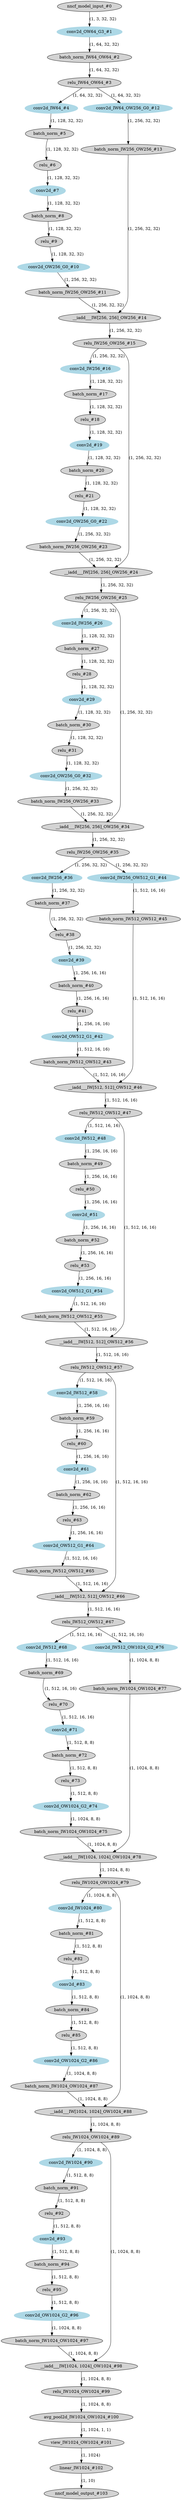 strict digraph  {
"0 /nncf_model_input_0" [id=0, label="nncf_model_input_#0", style=filled, type=nncf_model_input];
"1 ResNeXt/NNCFConv2d[conv1]/conv2d_0" [color=lightblue, id=1, label="conv2d_OW64_G3_#1", style=filled, type=conv2d];
"2 ResNeXt/NNCFBatchNorm2d[bn1]/batch_norm_0" [id=2, label="batch_norm_IW64_OW64_#2", style=filled, type=batch_norm];
"3 ResNeXt/relu_0" [id=3, label="relu_IW64_OW64_#3", style=filled, type=relu];
"4 ResNeXt/Sequential[layer1]/Block[0]/NNCFConv2d[conv1]/conv2d_0" [color=lightblue, id=4, label="conv2d_IW64_#4", style=filled, type=conv2d];
"5 ResNeXt/Sequential[layer1]/Block[0]/NNCFBatchNorm2d[bn1]/batch_norm_0" [id=5, label="batch_norm_#5", style=filled, type=batch_norm];
"6 ResNeXt/Sequential[layer1]/Block[0]/relu_0" [id=6, label="relu_#6", style=filled, type=relu];
"7 ResNeXt/Sequential[layer1]/Block[0]/NNCFConv2d[conv2]/conv2d_0" [color=lightblue, id=7, label="conv2d_#7", style=filled, type=conv2d];
"8 ResNeXt/Sequential[layer1]/Block[0]/NNCFBatchNorm2d[bn2]/batch_norm_0" [id=8, label="batch_norm_#8", style=filled, type=batch_norm];
"9 ResNeXt/Sequential[layer1]/Block[0]/relu_1" [id=9, label="relu_#9", style=filled, type=relu];
"10 ResNeXt/Sequential[layer1]/Block[0]/NNCFConv2d[conv3]/conv2d_0" [color=lightblue, id=10, label="conv2d_OW256_G0_#10", style=filled, type=conv2d];
"11 ResNeXt/Sequential[layer1]/Block[0]/NNCFBatchNorm2d[bn3]/batch_norm_0" [id=11, label="batch_norm_IW256_OW256_#11", style=filled, type=batch_norm];
"12 ResNeXt/Sequential[layer1]/Block[0]/Sequential[shortcut]/NNCFConv2d[0]/conv2d_0" [color=lightblue, id=12, label="conv2d_IW64_OW256_G0_#12", style=filled, type=conv2d];
"13 ResNeXt/Sequential[layer1]/Block[0]/Sequential[shortcut]/NNCFBatchNorm2d[1]/batch_norm_0" [id=13, label="batch_norm_IW256_OW256_#13", style=filled, type=batch_norm];
"14 ResNeXt/Sequential[layer1]/Block[0]/__iadd___0" [id=14, label="__iadd___IW[256, 256]_OW256_#14", style=filled, type=__iadd__];
"15 ResNeXt/Sequential[layer1]/Block[0]/relu_2" [id=15, label="relu_IW256_OW256_#15", style=filled, type=relu];
"16 ResNeXt/Sequential[layer1]/Block[1]/NNCFConv2d[conv1]/conv2d_0" [color=lightblue, id=16, label="conv2d_IW256_#16", style=filled, type=conv2d];
"17 ResNeXt/Sequential[layer1]/Block[1]/NNCFBatchNorm2d[bn1]/batch_norm_0" [id=17, label="batch_norm_#17", style=filled, type=batch_norm];
"18 ResNeXt/Sequential[layer1]/Block[1]/relu_0" [id=18, label="relu_#18", style=filled, type=relu];
"19 ResNeXt/Sequential[layer1]/Block[1]/NNCFConv2d[conv2]/conv2d_0" [color=lightblue, id=19, label="conv2d_#19", style=filled, type=conv2d];
"20 ResNeXt/Sequential[layer1]/Block[1]/NNCFBatchNorm2d[bn2]/batch_norm_0" [id=20, label="batch_norm_#20", style=filled, type=batch_norm];
"21 ResNeXt/Sequential[layer1]/Block[1]/relu_1" [id=21, label="relu_#21", style=filled, type=relu];
"22 ResNeXt/Sequential[layer1]/Block[1]/NNCFConv2d[conv3]/conv2d_0" [color=lightblue, id=22, label="conv2d_OW256_G0_#22", style=filled, type=conv2d];
"23 ResNeXt/Sequential[layer1]/Block[1]/NNCFBatchNorm2d[bn3]/batch_norm_0" [id=23, label="batch_norm_IW256_OW256_#23", style=filled, type=batch_norm];
"24 ResNeXt/Sequential[layer1]/Block[1]/__iadd___0" [id=24, label="__iadd___IW[256, 256]_OW256_#24", style=filled, type=__iadd__];
"25 ResNeXt/Sequential[layer1]/Block[1]/relu_2" [id=25, label="relu_IW256_OW256_#25", style=filled, type=relu];
"26 ResNeXt/Sequential[layer1]/Block[2]/NNCFConv2d[conv1]/conv2d_0" [color=lightblue, id=26, label="conv2d_IW256_#26", style=filled, type=conv2d];
"27 ResNeXt/Sequential[layer1]/Block[2]/NNCFBatchNorm2d[bn1]/batch_norm_0" [id=27, label="batch_norm_#27", style=filled, type=batch_norm];
"28 ResNeXt/Sequential[layer1]/Block[2]/relu_0" [id=28, label="relu_#28", style=filled, type=relu];
"29 ResNeXt/Sequential[layer1]/Block[2]/NNCFConv2d[conv2]/conv2d_0" [color=lightblue, id=29, label="conv2d_#29", style=filled, type=conv2d];
"30 ResNeXt/Sequential[layer1]/Block[2]/NNCFBatchNorm2d[bn2]/batch_norm_0" [id=30, label="batch_norm_#30", style=filled, type=batch_norm];
"31 ResNeXt/Sequential[layer1]/Block[2]/relu_1" [id=31, label="relu_#31", style=filled, type=relu];
"32 ResNeXt/Sequential[layer1]/Block[2]/NNCFConv2d[conv3]/conv2d_0" [color=lightblue, id=32, label="conv2d_OW256_G0_#32", style=filled, type=conv2d];
"33 ResNeXt/Sequential[layer1]/Block[2]/NNCFBatchNorm2d[bn3]/batch_norm_0" [id=33, label="batch_norm_IW256_OW256_#33", style=filled, type=batch_norm];
"34 ResNeXt/Sequential[layer1]/Block[2]/__iadd___0" [id=34, label="__iadd___IW[256, 256]_OW256_#34", style=filled, type=__iadd__];
"35 ResNeXt/Sequential[layer1]/Block[2]/relu_2" [id=35, label="relu_IW256_OW256_#35", style=filled, type=relu];
"36 ResNeXt/Sequential[layer2]/Block[0]/NNCFConv2d[conv1]/conv2d_0" [color=lightblue, id=36, label="conv2d_IW256_#36", style=filled, type=conv2d];
"37 ResNeXt/Sequential[layer2]/Block[0]/NNCFBatchNorm2d[bn1]/batch_norm_0" [id=37, label="batch_norm_#37", style=filled, type=batch_norm];
"38 ResNeXt/Sequential[layer2]/Block[0]/relu_0" [id=38, label="relu_#38", style=filled, type=relu];
"39 ResNeXt/Sequential[layer2]/Block[0]/NNCFConv2d[conv2]/conv2d_0" [color=lightblue, id=39, label="conv2d_#39", style=filled, type=conv2d];
"40 ResNeXt/Sequential[layer2]/Block[0]/NNCFBatchNorm2d[bn2]/batch_norm_0" [id=40, label="batch_norm_#40", style=filled, type=batch_norm];
"41 ResNeXt/Sequential[layer2]/Block[0]/relu_1" [id=41, label="relu_#41", style=filled, type=relu];
"42 ResNeXt/Sequential[layer2]/Block[0]/NNCFConv2d[conv3]/conv2d_0" [color=lightblue, id=42, label="conv2d_OW512_G1_#42", style=filled, type=conv2d];
"43 ResNeXt/Sequential[layer2]/Block[0]/NNCFBatchNorm2d[bn3]/batch_norm_0" [id=43, label="batch_norm_IW512_OW512_#43", style=filled, type=batch_norm];
"44 ResNeXt/Sequential[layer2]/Block[0]/Sequential[shortcut]/NNCFConv2d[0]/conv2d_0" [color=lightblue, id=44, label="conv2d_IW256_OW512_G1_#44", style=filled, type=conv2d];
"45 ResNeXt/Sequential[layer2]/Block[0]/Sequential[shortcut]/NNCFBatchNorm2d[1]/batch_norm_0" [id=45, label="batch_norm_IW512_OW512_#45", style=filled, type=batch_norm];
"46 ResNeXt/Sequential[layer2]/Block[0]/__iadd___0" [id=46, label="__iadd___IW[512, 512]_OW512_#46", style=filled, type=__iadd__];
"47 ResNeXt/Sequential[layer2]/Block[0]/relu_2" [id=47, label="relu_IW512_OW512_#47", style=filled, type=relu];
"48 ResNeXt/Sequential[layer2]/Block[1]/NNCFConv2d[conv1]/conv2d_0" [color=lightblue, id=48, label="conv2d_IW512_#48", style=filled, type=conv2d];
"49 ResNeXt/Sequential[layer2]/Block[1]/NNCFBatchNorm2d[bn1]/batch_norm_0" [id=49, label="batch_norm_#49", style=filled, type=batch_norm];
"50 ResNeXt/Sequential[layer2]/Block[1]/relu_0" [id=50, label="relu_#50", style=filled, type=relu];
"51 ResNeXt/Sequential[layer2]/Block[1]/NNCFConv2d[conv2]/conv2d_0" [color=lightblue, id=51, label="conv2d_#51", style=filled, type=conv2d];
"52 ResNeXt/Sequential[layer2]/Block[1]/NNCFBatchNorm2d[bn2]/batch_norm_0" [id=52, label="batch_norm_#52", style=filled, type=batch_norm];
"53 ResNeXt/Sequential[layer2]/Block[1]/relu_1" [id=53, label="relu_#53", style=filled, type=relu];
"54 ResNeXt/Sequential[layer2]/Block[1]/NNCFConv2d[conv3]/conv2d_0" [color=lightblue, id=54, label="conv2d_OW512_G1_#54", style=filled, type=conv2d];
"55 ResNeXt/Sequential[layer2]/Block[1]/NNCFBatchNorm2d[bn3]/batch_norm_0" [id=55, label="batch_norm_IW512_OW512_#55", style=filled, type=batch_norm];
"56 ResNeXt/Sequential[layer2]/Block[1]/__iadd___0" [id=56, label="__iadd___IW[512, 512]_OW512_#56", style=filled, type=__iadd__];
"57 ResNeXt/Sequential[layer2]/Block[1]/relu_2" [id=57, label="relu_IW512_OW512_#57", style=filled, type=relu];
"58 ResNeXt/Sequential[layer2]/Block[2]/NNCFConv2d[conv1]/conv2d_0" [color=lightblue, id=58, label="conv2d_IW512_#58", style=filled, type=conv2d];
"59 ResNeXt/Sequential[layer2]/Block[2]/NNCFBatchNorm2d[bn1]/batch_norm_0" [id=59, label="batch_norm_#59", style=filled, type=batch_norm];
"60 ResNeXt/Sequential[layer2]/Block[2]/relu_0" [id=60, label="relu_#60", style=filled, type=relu];
"61 ResNeXt/Sequential[layer2]/Block[2]/NNCFConv2d[conv2]/conv2d_0" [color=lightblue, id=61, label="conv2d_#61", style=filled, type=conv2d];
"62 ResNeXt/Sequential[layer2]/Block[2]/NNCFBatchNorm2d[bn2]/batch_norm_0" [id=62, label="batch_norm_#62", style=filled, type=batch_norm];
"63 ResNeXt/Sequential[layer2]/Block[2]/relu_1" [id=63, label="relu_#63", style=filled, type=relu];
"64 ResNeXt/Sequential[layer2]/Block[2]/NNCFConv2d[conv3]/conv2d_0" [color=lightblue, id=64, label="conv2d_OW512_G1_#64", style=filled, type=conv2d];
"65 ResNeXt/Sequential[layer2]/Block[2]/NNCFBatchNorm2d[bn3]/batch_norm_0" [id=65, label="batch_norm_IW512_OW512_#65", style=filled, type=batch_norm];
"66 ResNeXt/Sequential[layer2]/Block[2]/__iadd___0" [id=66, label="__iadd___IW[512, 512]_OW512_#66", style=filled, type=__iadd__];
"67 ResNeXt/Sequential[layer2]/Block[2]/relu_2" [id=67, label="relu_IW512_OW512_#67", style=filled, type=relu];
"68 ResNeXt/Sequential[layer3]/Block[0]/NNCFConv2d[conv1]/conv2d_0" [color=lightblue, id=68, label="conv2d_IW512_#68", style=filled, type=conv2d];
"69 ResNeXt/Sequential[layer3]/Block[0]/NNCFBatchNorm2d[bn1]/batch_norm_0" [id=69, label="batch_norm_#69", style=filled, type=batch_norm];
"70 ResNeXt/Sequential[layer3]/Block[0]/relu_0" [id=70, label="relu_#70", style=filled, type=relu];
"71 ResNeXt/Sequential[layer3]/Block[0]/NNCFConv2d[conv2]/conv2d_0" [color=lightblue, id=71, label="conv2d_#71", style=filled, type=conv2d];
"72 ResNeXt/Sequential[layer3]/Block[0]/NNCFBatchNorm2d[bn2]/batch_norm_0" [id=72, label="batch_norm_#72", style=filled, type=batch_norm];
"73 ResNeXt/Sequential[layer3]/Block[0]/relu_1" [id=73, label="relu_#73", style=filled, type=relu];
"74 ResNeXt/Sequential[layer3]/Block[0]/NNCFConv2d[conv3]/conv2d_0" [color=lightblue, id=74, label="conv2d_OW1024_G2_#74", style=filled, type=conv2d];
"75 ResNeXt/Sequential[layer3]/Block[0]/NNCFBatchNorm2d[bn3]/batch_norm_0" [id=75, label="batch_norm_IW1024_OW1024_#75", style=filled, type=batch_norm];
"76 ResNeXt/Sequential[layer3]/Block[0]/Sequential[shortcut]/NNCFConv2d[0]/conv2d_0" [color=lightblue, id=76, label="conv2d_IW512_OW1024_G2_#76", style=filled, type=conv2d];
"77 ResNeXt/Sequential[layer3]/Block[0]/Sequential[shortcut]/NNCFBatchNorm2d[1]/batch_norm_0" [id=77, label="batch_norm_IW1024_OW1024_#77", style=filled, type=batch_norm];
"78 ResNeXt/Sequential[layer3]/Block[0]/__iadd___0" [id=78, label="__iadd___IW[1024, 1024]_OW1024_#78", style=filled, type=__iadd__];
"79 ResNeXt/Sequential[layer3]/Block[0]/relu_2" [id=79, label="relu_IW1024_OW1024_#79", style=filled, type=relu];
"80 ResNeXt/Sequential[layer3]/Block[1]/NNCFConv2d[conv1]/conv2d_0" [color=lightblue, id=80, label="conv2d_IW1024_#80", style=filled, type=conv2d];
"81 ResNeXt/Sequential[layer3]/Block[1]/NNCFBatchNorm2d[bn1]/batch_norm_0" [id=81, label="batch_norm_#81", style=filled, type=batch_norm];
"82 ResNeXt/Sequential[layer3]/Block[1]/relu_0" [id=82, label="relu_#82", style=filled, type=relu];
"83 ResNeXt/Sequential[layer3]/Block[1]/NNCFConv2d[conv2]/conv2d_0" [color=lightblue, id=83, label="conv2d_#83", style=filled, type=conv2d];
"84 ResNeXt/Sequential[layer3]/Block[1]/NNCFBatchNorm2d[bn2]/batch_norm_0" [id=84, label="batch_norm_#84", style=filled, type=batch_norm];
"85 ResNeXt/Sequential[layer3]/Block[1]/relu_1" [id=85, label="relu_#85", style=filled, type=relu];
"86 ResNeXt/Sequential[layer3]/Block[1]/NNCFConv2d[conv3]/conv2d_0" [color=lightblue, id=86, label="conv2d_OW1024_G2_#86", style=filled, type=conv2d];
"87 ResNeXt/Sequential[layer3]/Block[1]/NNCFBatchNorm2d[bn3]/batch_norm_0" [id=87, label="batch_norm_IW1024_OW1024_#87", style=filled, type=batch_norm];
"88 ResNeXt/Sequential[layer3]/Block[1]/__iadd___0" [id=88, label="__iadd___IW[1024, 1024]_OW1024_#88", style=filled, type=__iadd__];
"89 ResNeXt/Sequential[layer3]/Block[1]/relu_2" [id=89, label="relu_IW1024_OW1024_#89", style=filled, type=relu];
"90 ResNeXt/Sequential[layer3]/Block[2]/NNCFConv2d[conv1]/conv2d_0" [color=lightblue, id=90, label="conv2d_IW1024_#90", style=filled, type=conv2d];
"91 ResNeXt/Sequential[layer3]/Block[2]/NNCFBatchNorm2d[bn1]/batch_norm_0" [id=91, label="batch_norm_#91", style=filled, type=batch_norm];
"92 ResNeXt/Sequential[layer3]/Block[2]/relu_0" [id=92, label="relu_#92", style=filled, type=relu];
"93 ResNeXt/Sequential[layer3]/Block[2]/NNCFConv2d[conv2]/conv2d_0" [color=lightblue, id=93, label="conv2d_#93", style=filled, type=conv2d];
"94 ResNeXt/Sequential[layer3]/Block[2]/NNCFBatchNorm2d[bn2]/batch_norm_0" [id=94, label="batch_norm_#94", style=filled, type=batch_norm];
"95 ResNeXt/Sequential[layer3]/Block[2]/relu_1" [id=95, label="relu_#95", style=filled, type=relu];
"96 ResNeXt/Sequential[layer3]/Block[2]/NNCFConv2d[conv3]/conv2d_0" [color=lightblue, id=96, label="conv2d_OW1024_G2_#96", style=filled, type=conv2d];
"97 ResNeXt/Sequential[layer3]/Block[2]/NNCFBatchNorm2d[bn3]/batch_norm_0" [id=97, label="batch_norm_IW1024_OW1024_#97", style=filled, type=batch_norm];
"98 ResNeXt/Sequential[layer3]/Block[2]/__iadd___0" [id=98, label="__iadd___IW[1024, 1024]_OW1024_#98", style=filled, type=__iadd__];
"99 ResNeXt/Sequential[layer3]/Block[2]/relu_2" [id=99, label="relu_IW1024_OW1024_#99", style=filled, type=relu];
"100 ResNeXt/avg_pool2d_0" [id=100, label="avg_pool2d_IW1024_OW1024_#100", style=filled, type=avg_pool2d];
"101 ResNeXt/view_0" [id=101, label="view_IW1024_OW1024_#101", style=filled, type=view];
"102 ResNeXt/NNCFLinear[linear]/linear_0" [id=102, label="linear_IW1024_#102", style=filled, type=linear];
"103 /nncf_model_output_0" [id=103, label="nncf_model_output_#103", style=filled, type=nncf_model_output];
"0 /nncf_model_input_0" -> "1 ResNeXt/NNCFConv2d[conv1]/conv2d_0"  [label="(1, 3, 32, 32)", style=solid];
"1 ResNeXt/NNCFConv2d[conv1]/conv2d_0" -> "2 ResNeXt/NNCFBatchNorm2d[bn1]/batch_norm_0"  [label="(1, 64, 32, 32)", style=solid];
"2 ResNeXt/NNCFBatchNorm2d[bn1]/batch_norm_0" -> "3 ResNeXt/relu_0"  [label="(1, 64, 32, 32)", style=solid];
"3 ResNeXt/relu_0" -> "4 ResNeXt/Sequential[layer1]/Block[0]/NNCFConv2d[conv1]/conv2d_0"  [label="(1, 64, 32, 32)", style=solid];
"3 ResNeXt/relu_0" -> "12 ResNeXt/Sequential[layer1]/Block[0]/Sequential[shortcut]/NNCFConv2d[0]/conv2d_0"  [label="(1, 64, 32, 32)", style=solid];
"4 ResNeXt/Sequential[layer1]/Block[0]/NNCFConv2d[conv1]/conv2d_0" -> "5 ResNeXt/Sequential[layer1]/Block[0]/NNCFBatchNorm2d[bn1]/batch_norm_0"  [label="(1, 128, 32, 32)", style=solid];
"5 ResNeXt/Sequential[layer1]/Block[0]/NNCFBatchNorm2d[bn1]/batch_norm_0" -> "6 ResNeXt/Sequential[layer1]/Block[0]/relu_0"  [label="(1, 128, 32, 32)", style=solid];
"6 ResNeXt/Sequential[layer1]/Block[0]/relu_0" -> "7 ResNeXt/Sequential[layer1]/Block[0]/NNCFConv2d[conv2]/conv2d_0"  [label="(1, 128, 32, 32)", style=solid];
"7 ResNeXt/Sequential[layer1]/Block[0]/NNCFConv2d[conv2]/conv2d_0" -> "8 ResNeXt/Sequential[layer1]/Block[0]/NNCFBatchNorm2d[bn2]/batch_norm_0"  [label="(1, 128, 32, 32)", style=solid];
"8 ResNeXt/Sequential[layer1]/Block[0]/NNCFBatchNorm2d[bn2]/batch_norm_0" -> "9 ResNeXt/Sequential[layer1]/Block[0]/relu_1"  [label="(1, 128, 32, 32)", style=solid];
"9 ResNeXt/Sequential[layer1]/Block[0]/relu_1" -> "10 ResNeXt/Sequential[layer1]/Block[0]/NNCFConv2d[conv3]/conv2d_0"  [label="(1, 128, 32, 32)", style=solid];
"10 ResNeXt/Sequential[layer1]/Block[0]/NNCFConv2d[conv3]/conv2d_0" -> "11 ResNeXt/Sequential[layer1]/Block[0]/NNCFBatchNorm2d[bn3]/batch_norm_0"  [label="(1, 256, 32, 32)", style=solid];
"11 ResNeXt/Sequential[layer1]/Block[0]/NNCFBatchNorm2d[bn3]/batch_norm_0" -> "14 ResNeXt/Sequential[layer1]/Block[0]/__iadd___0"  [label="(1, 256, 32, 32)", style=solid];
"12 ResNeXt/Sequential[layer1]/Block[0]/Sequential[shortcut]/NNCFConv2d[0]/conv2d_0" -> "13 ResNeXt/Sequential[layer1]/Block[0]/Sequential[shortcut]/NNCFBatchNorm2d[1]/batch_norm_0"  [label="(1, 256, 32, 32)", style=solid];
"13 ResNeXt/Sequential[layer1]/Block[0]/Sequential[shortcut]/NNCFBatchNorm2d[1]/batch_norm_0" -> "14 ResNeXt/Sequential[layer1]/Block[0]/__iadd___0"  [label="(1, 256, 32, 32)", style=solid];
"14 ResNeXt/Sequential[layer1]/Block[0]/__iadd___0" -> "15 ResNeXt/Sequential[layer1]/Block[0]/relu_2"  [label="(1, 256, 32, 32)", style=solid];
"15 ResNeXt/Sequential[layer1]/Block[0]/relu_2" -> "16 ResNeXt/Sequential[layer1]/Block[1]/NNCFConv2d[conv1]/conv2d_0"  [label="(1, 256, 32, 32)", style=solid];
"15 ResNeXt/Sequential[layer1]/Block[0]/relu_2" -> "24 ResNeXt/Sequential[layer1]/Block[1]/__iadd___0"  [label="(1, 256, 32, 32)", style=solid];
"16 ResNeXt/Sequential[layer1]/Block[1]/NNCFConv2d[conv1]/conv2d_0" -> "17 ResNeXt/Sequential[layer1]/Block[1]/NNCFBatchNorm2d[bn1]/batch_norm_0"  [label="(1, 128, 32, 32)", style=solid];
"17 ResNeXt/Sequential[layer1]/Block[1]/NNCFBatchNorm2d[bn1]/batch_norm_0" -> "18 ResNeXt/Sequential[layer1]/Block[1]/relu_0"  [label="(1, 128, 32, 32)", style=solid];
"18 ResNeXt/Sequential[layer1]/Block[1]/relu_0" -> "19 ResNeXt/Sequential[layer1]/Block[1]/NNCFConv2d[conv2]/conv2d_0"  [label="(1, 128, 32, 32)", style=solid];
"19 ResNeXt/Sequential[layer1]/Block[1]/NNCFConv2d[conv2]/conv2d_0" -> "20 ResNeXt/Sequential[layer1]/Block[1]/NNCFBatchNorm2d[bn2]/batch_norm_0"  [label="(1, 128, 32, 32)", style=solid];
"20 ResNeXt/Sequential[layer1]/Block[1]/NNCFBatchNorm2d[bn2]/batch_norm_0" -> "21 ResNeXt/Sequential[layer1]/Block[1]/relu_1"  [label="(1, 128, 32, 32)", style=solid];
"21 ResNeXt/Sequential[layer1]/Block[1]/relu_1" -> "22 ResNeXt/Sequential[layer1]/Block[1]/NNCFConv2d[conv3]/conv2d_0"  [label="(1, 128, 32, 32)", style=solid];
"22 ResNeXt/Sequential[layer1]/Block[1]/NNCFConv2d[conv3]/conv2d_0" -> "23 ResNeXt/Sequential[layer1]/Block[1]/NNCFBatchNorm2d[bn3]/batch_norm_0"  [label="(1, 256, 32, 32)", style=solid];
"23 ResNeXt/Sequential[layer1]/Block[1]/NNCFBatchNorm2d[bn3]/batch_norm_0" -> "24 ResNeXt/Sequential[layer1]/Block[1]/__iadd___0"  [label="(1, 256, 32, 32)", style=solid];
"24 ResNeXt/Sequential[layer1]/Block[1]/__iadd___0" -> "25 ResNeXt/Sequential[layer1]/Block[1]/relu_2"  [label="(1, 256, 32, 32)", style=solid];
"25 ResNeXt/Sequential[layer1]/Block[1]/relu_2" -> "26 ResNeXt/Sequential[layer1]/Block[2]/NNCFConv2d[conv1]/conv2d_0"  [label="(1, 256, 32, 32)", style=solid];
"25 ResNeXt/Sequential[layer1]/Block[1]/relu_2" -> "34 ResNeXt/Sequential[layer1]/Block[2]/__iadd___0"  [label="(1, 256, 32, 32)", style=solid];
"26 ResNeXt/Sequential[layer1]/Block[2]/NNCFConv2d[conv1]/conv2d_0" -> "27 ResNeXt/Sequential[layer1]/Block[2]/NNCFBatchNorm2d[bn1]/batch_norm_0"  [label="(1, 128, 32, 32)", style=solid];
"27 ResNeXt/Sequential[layer1]/Block[2]/NNCFBatchNorm2d[bn1]/batch_norm_0" -> "28 ResNeXt/Sequential[layer1]/Block[2]/relu_0"  [label="(1, 128, 32, 32)", style=solid];
"28 ResNeXt/Sequential[layer1]/Block[2]/relu_0" -> "29 ResNeXt/Sequential[layer1]/Block[2]/NNCFConv2d[conv2]/conv2d_0"  [label="(1, 128, 32, 32)", style=solid];
"29 ResNeXt/Sequential[layer1]/Block[2]/NNCFConv2d[conv2]/conv2d_0" -> "30 ResNeXt/Sequential[layer1]/Block[2]/NNCFBatchNorm2d[bn2]/batch_norm_0"  [label="(1, 128, 32, 32)", style=solid];
"30 ResNeXt/Sequential[layer1]/Block[2]/NNCFBatchNorm2d[bn2]/batch_norm_0" -> "31 ResNeXt/Sequential[layer1]/Block[2]/relu_1"  [label="(1, 128, 32, 32)", style=solid];
"31 ResNeXt/Sequential[layer1]/Block[2]/relu_1" -> "32 ResNeXt/Sequential[layer1]/Block[2]/NNCFConv2d[conv3]/conv2d_0"  [label="(1, 128, 32, 32)", style=solid];
"32 ResNeXt/Sequential[layer1]/Block[2]/NNCFConv2d[conv3]/conv2d_0" -> "33 ResNeXt/Sequential[layer1]/Block[2]/NNCFBatchNorm2d[bn3]/batch_norm_0"  [label="(1, 256, 32, 32)", style=solid];
"33 ResNeXt/Sequential[layer1]/Block[2]/NNCFBatchNorm2d[bn3]/batch_norm_0" -> "34 ResNeXt/Sequential[layer1]/Block[2]/__iadd___0"  [label="(1, 256, 32, 32)", style=solid];
"34 ResNeXt/Sequential[layer1]/Block[2]/__iadd___0" -> "35 ResNeXt/Sequential[layer1]/Block[2]/relu_2"  [label="(1, 256, 32, 32)", style=solid];
"35 ResNeXt/Sequential[layer1]/Block[2]/relu_2" -> "36 ResNeXt/Sequential[layer2]/Block[0]/NNCFConv2d[conv1]/conv2d_0"  [label="(1, 256, 32, 32)", style=solid];
"35 ResNeXt/Sequential[layer1]/Block[2]/relu_2" -> "44 ResNeXt/Sequential[layer2]/Block[0]/Sequential[shortcut]/NNCFConv2d[0]/conv2d_0"  [label="(1, 256, 32, 32)", style=solid];
"36 ResNeXt/Sequential[layer2]/Block[0]/NNCFConv2d[conv1]/conv2d_0" -> "37 ResNeXt/Sequential[layer2]/Block[0]/NNCFBatchNorm2d[bn1]/batch_norm_0"  [label="(1, 256, 32, 32)", style=solid];
"37 ResNeXt/Sequential[layer2]/Block[0]/NNCFBatchNorm2d[bn1]/batch_norm_0" -> "38 ResNeXt/Sequential[layer2]/Block[0]/relu_0"  [label="(1, 256, 32, 32)", style=solid];
"38 ResNeXt/Sequential[layer2]/Block[0]/relu_0" -> "39 ResNeXt/Sequential[layer2]/Block[0]/NNCFConv2d[conv2]/conv2d_0"  [label="(1, 256, 32, 32)", style=solid];
"39 ResNeXt/Sequential[layer2]/Block[0]/NNCFConv2d[conv2]/conv2d_0" -> "40 ResNeXt/Sequential[layer2]/Block[0]/NNCFBatchNorm2d[bn2]/batch_norm_0"  [label="(1, 256, 16, 16)", style=solid];
"40 ResNeXt/Sequential[layer2]/Block[0]/NNCFBatchNorm2d[bn2]/batch_norm_0" -> "41 ResNeXt/Sequential[layer2]/Block[0]/relu_1"  [label="(1, 256, 16, 16)", style=solid];
"41 ResNeXt/Sequential[layer2]/Block[0]/relu_1" -> "42 ResNeXt/Sequential[layer2]/Block[0]/NNCFConv2d[conv3]/conv2d_0"  [label="(1, 256, 16, 16)", style=solid];
"42 ResNeXt/Sequential[layer2]/Block[0]/NNCFConv2d[conv3]/conv2d_0" -> "43 ResNeXt/Sequential[layer2]/Block[0]/NNCFBatchNorm2d[bn3]/batch_norm_0"  [label="(1, 512, 16, 16)", style=solid];
"43 ResNeXt/Sequential[layer2]/Block[0]/NNCFBatchNorm2d[bn3]/batch_norm_0" -> "46 ResNeXt/Sequential[layer2]/Block[0]/__iadd___0"  [label="(1, 512, 16, 16)", style=solid];
"44 ResNeXt/Sequential[layer2]/Block[0]/Sequential[shortcut]/NNCFConv2d[0]/conv2d_0" -> "45 ResNeXt/Sequential[layer2]/Block[0]/Sequential[shortcut]/NNCFBatchNorm2d[1]/batch_norm_0"  [label="(1, 512, 16, 16)", style=solid];
"45 ResNeXt/Sequential[layer2]/Block[0]/Sequential[shortcut]/NNCFBatchNorm2d[1]/batch_norm_0" -> "46 ResNeXt/Sequential[layer2]/Block[0]/__iadd___0"  [label="(1, 512, 16, 16)", style=solid];
"46 ResNeXt/Sequential[layer2]/Block[0]/__iadd___0" -> "47 ResNeXt/Sequential[layer2]/Block[0]/relu_2"  [label="(1, 512, 16, 16)", style=solid];
"47 ResNeXt/Sequential[layer2]/Block[0]/relu_2" -> "48 ResNeXt/Sequential[layer2]/Block[1]/NNCFConv2d[conv1]/conv2d_0"  [label="(1, 512, 16, 16)", style=solid];
"47 ResNeXt/Sequential[layer2]/Block[0]/relu_2" -> "56 ResNeXt/Sequential[layer2]/Block[1]/__iadd___0"  [label="(1, 512, 16, 16)", style=solid];
"48 ResNeXt/Sequential[layer2]/Block[1]/NNCFConv2d[conv1]/conv2d_0" -> "49 ResNeXt/Sequential[layer2]/Block[1]/NNCFBatchNorm2d[bn1]/batch_norm_0"  [label="(1, 256, 16, 16)", style=solid];
"49 ResNeXt/Sequential[layer2]/Block[1]/NNCFBatchNorm2d[bn1]/batch_norm_0" -> "50 ResNeXt/Sequential[layer2]/Block[1]/relu_0"  [label="(1, 256, 16, 16)", style=solid];
"50 ResNeXt/Sequential[layer2]/Block[1]/relu_0" -> "51 ResNeXt/Sequential[layer2]/Block[1]/NNCFConv2d[conv2]/conv2d_0"  [label="(1, 256, 16, 16)", style=solid];
"51 ResNeXt/Sequential[layer2]/Block[1]/NNCFConv2d[conv2]/conv2d_0" -> "52 ResNeXt/Sequential[layer2]/Block[1]/NNCFBatchNorm2d[bn2]/batch_norm_0"  [label="(1, 256, 16, 16)", style=solid];
"52 ResNeXt/Sequential[layer2]/Block[1]/NNCFBatchNorm2d[bn2]/batch_norm_0" -> "53 ResNeXt/Sequential[layer2]/Block[1]/relu_1"  [label="(1, 256, 16, 16)", style=solid];
"53 ResNeXt/Sequential[layer2]/Block[1]/relu_1" -> "54 ResNeXt/Sequential[layer2]/Block[1]/NNCFConv2d[conv3]/conv2d_0"  [label="(1, 256, 16, 16)", style=solid];
"54 ResNeXt/Sequential[layer2]/Block[1]/NNCFConv2d[conv3]/conv2d_0" -> "55 ResNeXt/Sequential[layer2]/Block[1]/NNCFBatchNorm2d[bn3]/batch_norm_0"  [label="(1, 512, 16, 16)", style=solid];
"55 ResNeXt/Sequential[layer2]/Block[1]/NNCFBatchNorm2d[bn3]/batch_norm_0" -> "56 ResNeXt/Sequential[layer2]/Block[1]/__iadd___0"  [label="(1, 512, 16, 16)", style=solid];
"56 ResNeXt/Sequential[layer2]/Block[1]/__iadd___0" -> "57 ResNeXt/Sequential[layer2]/Block[1]/relu_2"  [label="(1, 512, 16, 16)", style=solid];
"57 ResNeXt/Sequential[layer2]/Block[1]/relu_2" -> "58 ResNeXt/Sequential[layer2]/Block[2]/NNCFConv2d[conv1]/conv2d_0"  [label="(1, 512, 16, 16)", style=solid];
"57 ResNeXt/Sequential[layer2]/Block[1]/relu_2" -> "66 ResNeXt/Sequential[layer2]/Block[2]/__iadd___0"  [label="(1, 512, 16, 16)", style=solid];
"58 ResNeXt/Sequential[layer2]/Block[2]/NNCFConv2d[conv1]/conv2d_0" -> "59 ResNeXt/Sequential[layer2]/Block[2]/NNCFBatchNorm2d[bn1]/batch_norm_0"  [label="(1, 256, 16, 16)", style=solid];
"59 ResNeXt/Sequential[layer2]/Block[2]/NNCFBatchNorm2d[bn1]/batch_norm_0" -> "60 ResNeXt/Sequential[layer2]/Block[2]/relu_0"  [label="(1, 256, 16, 16)", style=solid];
"60 ResNeXt/Sequential[layer2]/Block[2]/relu_0" -> "61 ResNeXt/Sequential[layer2]/Block[2]/NNCFConv2d[conv2]/conv2d_0"  [label="(1, 256, 16, 16)", style=solid];
"61 ResNeXt/Sequential[layer2]/Block[2]/NNCFConv2d[conv2]/conv2d_0" -> "62 ResNeXt/Sequential[layer2]/Block[2]/NNCFBatchNorm2d[bn2]/batch_norm_0"  [label="(1, 256, 16, 16)", style=solid];
"62 ResNeXt/Sequential[layer2]/Block[2]/NNCFBatchNorm2d[bn2]/batch_norm_0" -> "63 ResNeXt/Sequential[layer2]/Block[2]/relu_1"  [label="(1, 256, 16, 16)", style=solid];
"63 ResNeXt/Sequential[layer2]/Block[2]/relu_1" -> "64 ResNeXt/Sequential[layer2]/Block[2]/NNCFConv2d[conv3]/conv2d_0"  [label="(1, 256, 16, 16)", style=solid];
"64 ResNeXt/Sequential[layer2]/Block[2]/NNCFConv2d[conv3]/conv2d_0" -> "65 ResNeXt/Sequential[layer2]/Block[2]/NNCFBatchNorm2d[bn3]/batch_norm_0"  [label="(1, 512, 16, 16)", style=solid];
"65 ResNeXt/Sequential[layer2]/Block[2]/NNCFBatchNorm2d[bn3]/batch_norm_0" -> "66 ResNeXt/Sequential[layer2]/Block[2]/__iadd___0"  [label="(1, 512, 16, 16)", style=solid];
"66 ResNeXt/Sequential[layer2]/Block[2]/__iadd___0" -> "67 ResNeXt/Sequential[layer2]/Block[2]/relu_2"  [label="(1, 512, 16, 16)", style=solid];
"67 ResNeXt/Sequential[layer2]/Block[2]/relu_2" -> "68 ResNeXt/Sequential[layer3]/Block[0]/NNCFConv2d[conv1]/conv2d_0"  [label="(1, 512, 16, 16)", style=solid];
"67 ResNeXt/Sequential[layer2]/Block[2]/relu_2" -> "76 ResNeXt/Sequential[layer3]/Block[0]/Sequential[shortcut]/NNCFConv2d[0]/conv2d_0"  [label="(1, 512, 16, 16)", style=solid];
"68 ResNeXt/Sequential[layer3]/Block[0]/NNCFConv2d[conv1]/conv2d_0" -> "69 ResNeXt/Sequential[layer3]/Block[0]/NNCFBatchNorm2d[bn1]/batch_norm_0"  [label="(1, 512, 16, 16)", style=solid];
"69 ResNeXt/Sequential[layer3]/Block[0]/NNCFBatchNorm2d[bn1]/batch_norm_0" -> "70 ResNeXt/Sequential[layer3]/Block[0]/relu_0"  [label="(1, 512, 16, 16)", style=solid];
"70 ResNeXt/Sequential[layer3]/Block[0]/relu_0" -> "71 ResNeXt/Sequential[layer3]/Block[0]/NNCFConv2d[conv2]/conv2d_0"  [label="(1, 512, 16, 16)", style=solid];
"71 ResNeXt/Sequential[layer3]/Block[0]/NNCFConv2d[conv2]/conv2d_0" -> "72 ResNeXt/Sequential[layer3]/Block[0]/NNCFBatchNorm2d[bn2]/batch_norm_0"  [label="(1, 512, 8, 8)", style=solid];
"72 ResNeXt/Sequential[layer3]/Block[0]/NNCFBatchNorm2d[bn2]/batch_norm_0" -> "73 ResNeXt/Sequential[layer3]/Block[0]/relu_1"  [label="(1, 512, 8, 8)", style=solid];
"73 ResNeXt/Sequential[layer3]/Block[0]/relu_1" -> "74 ResNeXt/Sequential[layer3]/Block[0]/NNCFConv2d[conv3]/conv2d_0"  [label="(1, 512, 8, 8)", style=solid];
"74 ResNeXt/Sequential[layer3]/Block[0]/NNCFConv2d[conv3]/conv2d_0" -> "75 ResNeXt/Sequential[layer3]/Block[0]/NNCFBatchNorm2d[bn3]/batch_norm_0"  [label="(1, 1024, 8, 8)", style=solid];
"75 ResNeXt/Sequential[layer3]/Block[0]/NNCFBatchNorm2d[bn3]/batch_norm_0" -> "78 ResNeXt/Sequential[layer3]/Block[0]/__iadd___0"  [label="(1, 1024, 8, 8)", style=solid];
"76 ResNeXt/Sequential[layer3]/Block[0]/Sequential[shortcut]/NNCFConv2d[0]/conv2d_0" -> "77 ResNeXt/Sequential[layer3]/Block[0]/Sequential[shortcut]/NNCFBatchNorm2d[1]/batch_norm_0"  [label="(1, 1024, 8, 8)", style=solid];
"77 ResNeXt/Sequential[layer3]/Block[0]/Sequential[shortcut]/NNCFBatchNorm2d[1]/batch_norm_0" -> "78 ResNeXt/Sequential[layer3]/Block[0]/__iadd___0"  [label="(1, 1024, 8, 8)", style=solid];
"78 ResNeXt/Sequential[layer3]/Block[0]/__iadd___0" -> "79 ResNeXt/Sequential[layer3]/Block[0]/relu_2"  [label="(1, 1024, 8, 8)", style=solid];
"79 ResNeXt/Sequential[layer3]/Block[0]/relu_2" -> "80 ResNeXt/Sequential[layer3]/Block[1]/NNCFConv2d[conv1]/conv2d_0"  [label="(1, 1024, 8, 8)", style=solid];
"79 ResNeXt/Sequential[layer3]/Block[0]/relu_2" -> "88 ResNeXt/Sequential[layer3]/Block[1]/__iadd___0"  [label="(1, 1024, 8, 8)", style=solid];
"80 ResNeXt/Sequential[layer3]/Block[1]/NNCFConv2d[conv1]/conv2d_0" -> "81 ResNeXt/Sequential[layer3]/Block[1]/NNCFBatchNorm2d[bn1]/batch_norm_0"  [label="(1, 512, 8, 8)", style=solid];
"81 ResNeXt/Sequential[layer3]/Block[1]/NNCFBatchNorm2d[bn1]/batch_norm_0" -> "82 ResNeXt/Sequential[layer3]/Block[1]/relu_0"  [label="(1, 512, 8, 8)", style=solid];
"82 ResNeXt/Sequential[layer3]/Block[1]/relu_0" -> "83 ResNeXt/Sequential[layer3]/Block[1]/NNCFConv2d[conv2]/conv2d_0"  [label="(1, 512, 8, 8)", style=solid];
"83 ResNeXt/Sequential[layer3]/Block[1]/NNCFConv2d[conv2]/conv2d_0" -> "84 ResNeXt/Sequential[layer3]/Block[1]/NNCFBatchNorm2d[bn2]/batch_norm_0"  [label="(1, 512, 8, 8)", style=solid];
"84 ResNeXt/Sequential[layer3]/Block[1]/NNCFBatchNorm2d[bn2]/batch_norm_0" -> "85 ResNeXt/Sequential[layer3]/Block[1]/relu_1"  [label="(1, 512, 8, 8)", style=solid];
"85 ResNeXt/Sequential[layer3]/Block[1]/relu_1" -> "86 ResNeXt/Sequential[layer3]/Block[1]/NNCFConv2d[conv3]/conv2d_0"  [label="(1, 512, 8, 8)", style=solid];
"86 ResNeXt/Sequential[layer3]/Block[1]/NNCFConv2d[conv3]/conv2d_0" -> "87 ResNeXt/Sequential[layer3]/Block[1]/NNCFBatchNorm2d[bn3]/batch_norm_0"  [label="(1, 1024, 8, 8)", style=solid];
"87 ResNeXt/Sequential[layer3]/Block[1]/NNCFBatchNorm2d[bn3]/batch_norm_0" -> "88 ResNeXt/Sequential[layer3]/Block[1]/__iadd___0"  [label="(1, 1024, 8, 8)", style=solid];
"88 ResNeXt/Sequential[layer3]/Block[1]/__iadd___0" -> "89 ResNeXt/Sequential[layer3]/Block[1]/relu_2"  [label="(1, 1024, 8, 8)", style=solid];
"89 ResNeXt/Sequential[layer3]/Block[1]/relu_2" -> "90 ResNeXt/Sequential[layer3]/Block[2]/NNCFConv2d[conv1]/conv2d_0"  [label="(1, 1024, 8, 8)", style=solid];
"89 ResNeXt/Sequential[layer3]/Block[1]/relu_2" -> "98 ResNeXt/Sequential[layer3]/Block[2]/__iadd___0"  [label="(1, 1024, 8, 8)", style=solid];
"90 ResNeXt/Sequential[layer3]/Block[2]/NNCFConv2d[conv1]/conv2d_0" -> "91 ResNeXt/Sequential[layer3]/Block[2]/NNCFBatchNorm2d[bn1]/batch_norm_0"  [label="(1, 512, 8, 8)", style=solid];
"91 ResNeXt/Sequential[layer3]/Block[2]/NNCFBatchNorm2d[bn1]/batch_norm_0" -> "92 ResNeXt/Sequential[layer3]/Block[2]/relu_0"  [label="(1, 512, 8, 8)", style=solid];
"92 ResNeXt/Sequential[layer3]/Block[2]/relu_0" -> "93 ResNeXt/Sequential[layer3]/Block[2]/NNCFConv2d[conv2]/conv2d_0"  [label="(1, 512, 8, 8)", style=solid];
"93 ResNeXt/Sequential[layer3]/Block[2]/NNCFConv2d[conv2]/conv2d_0" -> "94 ResNeXt/Sequential[layer3]/Block[2]/NNCFBatchNorm2d[bn2]/batch_norm_0"  [label="(1, 512, 8, 8)", style=solid];
"94 ResNeXt/Sequential[layer3]/Block[2]/NNCFBatchNorm2d[bn2]/batch_norm_0" -> "95 ResNeXt/Sequential[layer3]/Block[2]/relu_1"  [label="(1, 512, 8, 8)", style=solid];
"95 ResNeXt/Sequential[layer3]/Block[2]/relu_1" -> "96 ResNeXt/Sequential[layer3]/Block[2]/NNCFConv2d[conv3]/conv2d_0"  [label="(1, 512, 8, 8)", style=solid];
"96 ResNeXt/Sequential[layer3]/Block[2]/NNCFConv2d[conv3]/conv2d_0" -> "97 ResNeXt/Sequential[layer3]/Block[2]/NNCFBatchNorm2d[bn3]/batch_norm_0"  [label="(1, 1024, 8, 8)", style=solid];
"97 ResNeXt/Sequential[layer3]/Block[2]/NNCFBatchNorm2d[bn3]/batch_norm_0" -> "98 ResNeXt/Sequential[layer3]/Block[2]/__iadd___0"  [label="(1, 1024, 8, 8)", style=solid];
"98 ResNeXt/Sequential[layer3]/Block[2]/__iadd___0" -> "99 ResNeXt/Sequential[layer3]/Block[2]/relu_2"  [label="(1, 1024, 8, 8)", style=solid];
"99 ResNeXt/Sequential[layer3]/Block[2]/relu_2" -> "100 ResNeXt/avg_pool2d_0"  [label="(1, 1024, 8, 8)", style=solid];
"100 ResNeXt/avg_pool2d_0" -> "101 ResNeXt/view_0"  [label="(1, 1024, 1, 1)", style=solid];
"101 ResNeXt/view_0" -> "102 ResNeXt/NNCFLinear[linear]/linear_0"  [label="(1, 1024)", style=solid];
"102 ResNeXt/NNCFLinear[linear]/linear_0" -> "103 /nncf_model_output_0"  [label="(1, 10)", style=solid];
}
